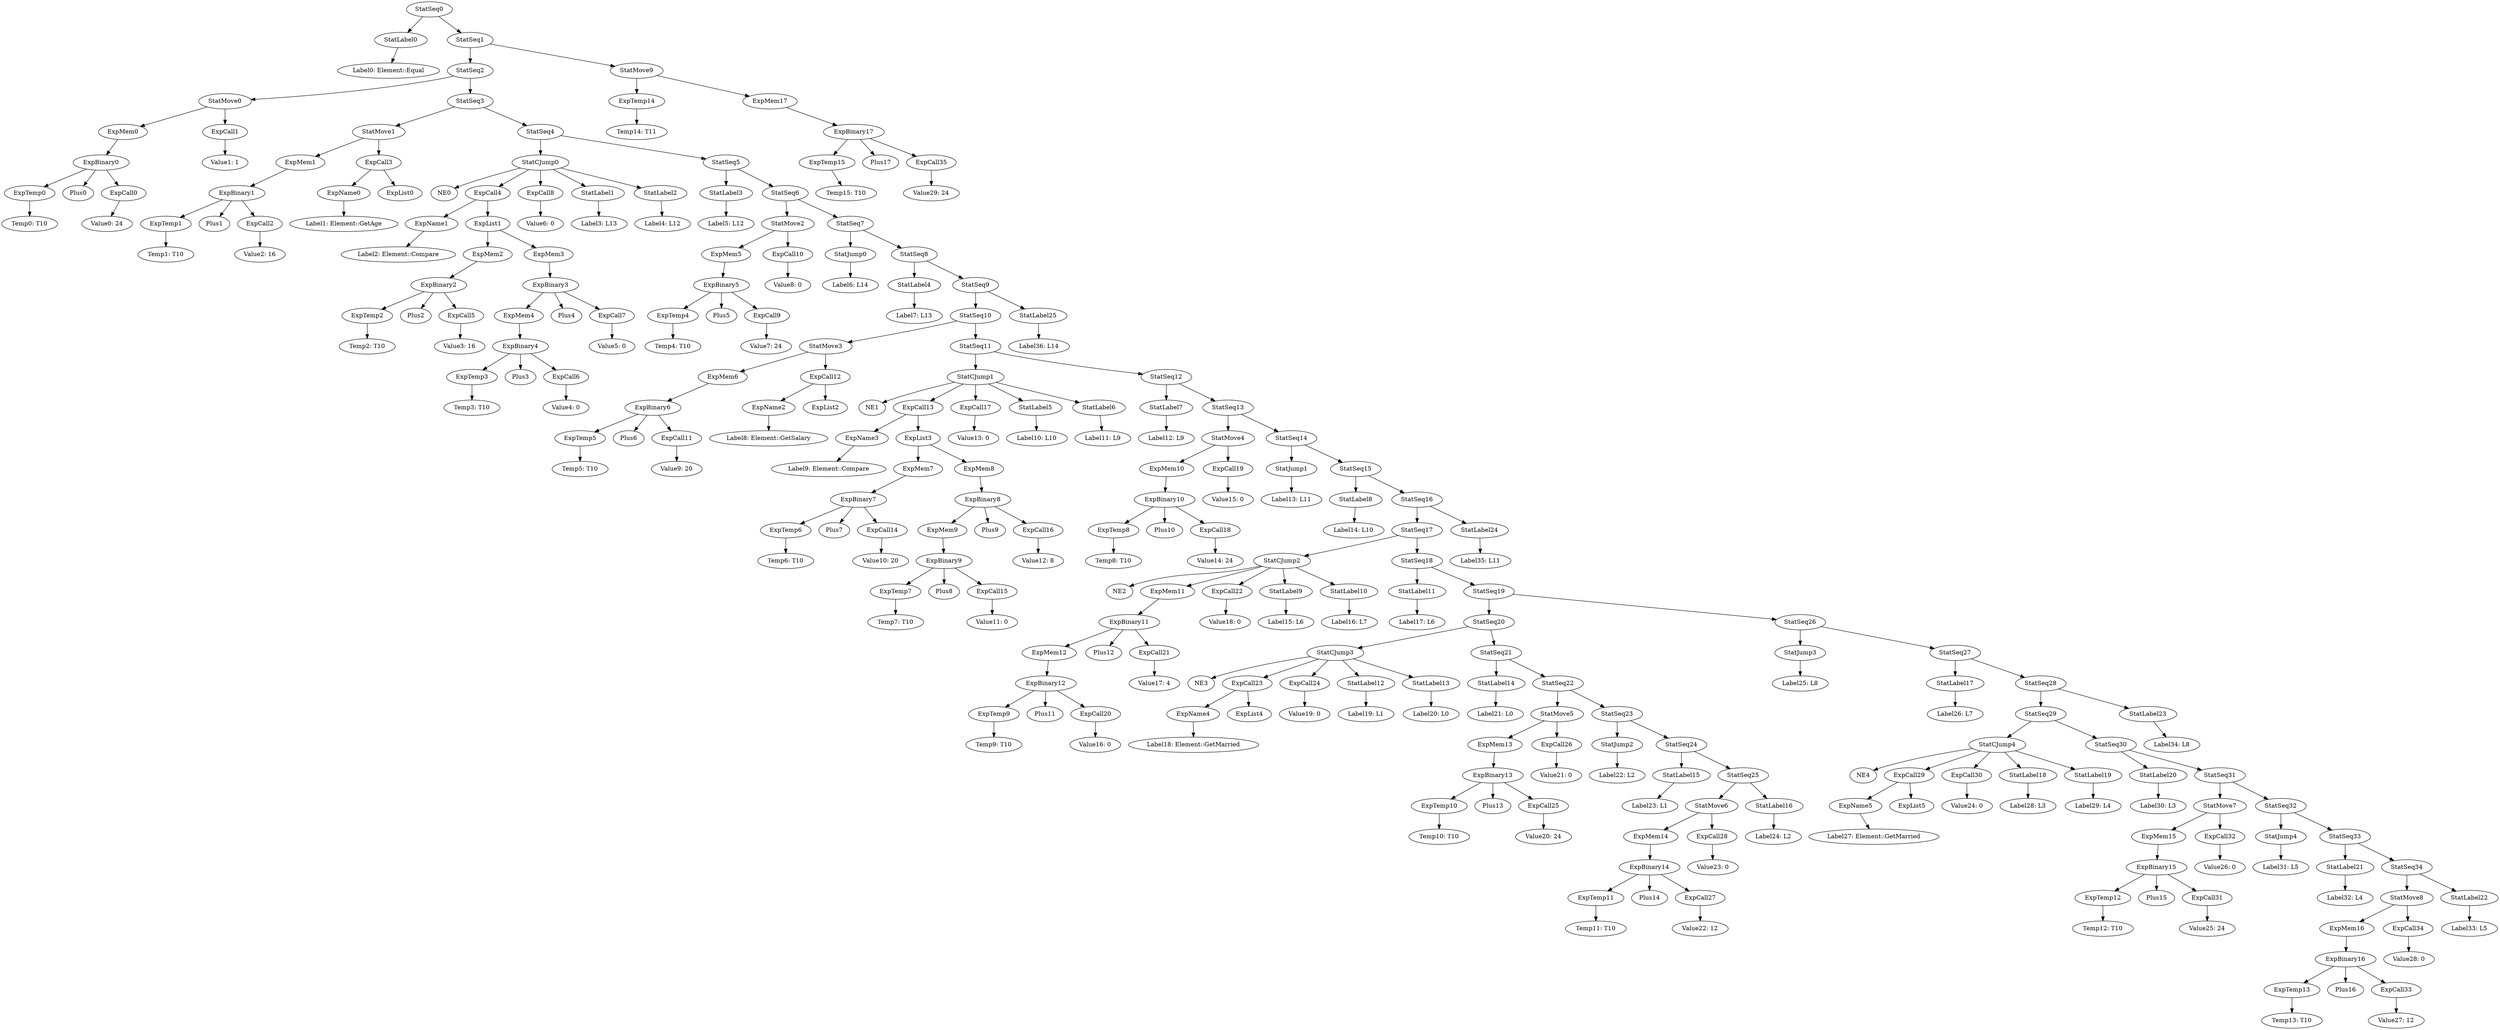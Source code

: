 digraph {
	ordering = out;
	ExpMem17 -> ExpBinary17;
	ExpCall35 -> "Value29: 24";
	ExpTemp15 -> "Temp15: T10";
	StatMove9 -> ExpTemp14;
	StatMove9 -> ExpMem17;
	ExpTemp14 -> "Temp14: T11";
	StatSeq9 -> StatSeq10;
	StatSeq9 -> StatLabel25;
	StatSeq28 -> StatSeq29;
	StatSeq28 -> StatLabel23;
	StatSeq34 -> StatMove8;
	StatSeq34 -> StatLabel22;
	ExpCall34 -> "Value28: 0";
	ExpCall33 -> "Value27: 12";
	ExpTemp13 -> "Temp13: T10";
	StatSeq32 -> StatJump4;
	StatSeq32 -> StatSeq33;
	StatJump4 -> "Label31: L5";
	ExpCall32 -> "Value26: 0";
	StatMove7 -> ExpMem15;
	StatMove7 -> ExpCall32;
	ExpCall31 -> "Value25: 24";
	ExpCall30 -> "Value24: 0";
	StatSeq19 -> StatSeq20;
	StatSeq19 -> StatSeq26;
	StatSeq25 -> StatMove6;
	StatSeq25 -> StatLabel16;
	ExpCall28 -> "Value23: 0";
	StatSeq26 -> StatJump3;
	StatSeq26 -> StatSeq27;
	StatMove6 -> ExpMem14;
	StatMove6 -> ExpCall28;
	ExpMem14 -> ExpBinary14;
	StatSeq31 -> StatMove7;
	StatSeq31 -> StatSeq32;
	ExpTemp11 -> "Temp11: T10";
	StatSeq24 -> StatLabel15;
	StatSeq24 -> StatSeq25;
	StatLabel15 -> "Label23: L1";
	StatSeq22 -> StatMove5;
	StatSeq22 -> StatSeq23;
	ExpBinary16 -> ExpTemp13;
	ExpBinary16 -> Plus16;
	ExpBinary16 -> ExpCall33;
	ExpCall26 -> "Value21: 0";
	ExpMem13 -> ExpBinary13;
	StatSeq21 -> StatLabel14;
	StatSeq21 -> StatSeq22;
	StatLabel14 -> "Label21: L0";
	StatLabel13 -> "Label20: L0";
	StatLabel12 -> "Label19: L1";
	StatLabel17 -> "Label26: L7";
	ExpCall24 -> "Value19: 0";
	StatSeq29 -> StatCJump4;
	StatSeq29 -> StatSeq30;
	ExpCall23 -> ExpName4;
	ExpCall23 -> ExpList4;
	ExpName4 -> "Label18: Element::GetMarried";
	StatCJump3 -> NE3;
	StatCJump3 -> ExpCall23;
	StatCJump3 -> ExpCall24;
	StatCJump3 -> StatLabel12;
	StatCJump3 -> StatLabel13;
	StatSeq18 -> StatLabel11;
	StatSeq18 -> StatSeq19;
	StatJump2 -> "Label22: L2";
	StatLabel10 -> "Label16: L7";
	StatLabel25 -> "Label36: L14";
	StatLabel9 -> "Label15: L6";
	ExpMem11 -> ExpBinary11;
	StatLabel24 -> "Label35: L11";
	ExpBinary13 -> ExpTemp10;
	ExpBinary13 -> Plus13;
	ExpBinary13 -> ExpCall25;
	StatMove2 -> ExpMem5;
	StatMove2 -> ExpCall10;
	ExpBinary5 -> ExpTemp4;
	ExpBinary5 -> Plus5;
	ExpBinary5 -> ExpCall9;
	StatSeq20 -> StatCJump3;
	StatSeq20 -> StatSeq21;
	StatSeq11 -> StatCJump1;
	StatSeq11 -> StatSeq12;
	ExpCall9 -> "Value7: 24";
	ExpMem3 -> ExpBinary3;
	StatMove8 -> ExpMem16;
	StatMove8 -> ExpCall34;
	StatLabel7 -> "Label12: L9";
	StatSeq6 -> StatMove2;
	StatSeq6 -> StatSeq7;
	StatLabel8 -> "Label14: L10";
	ExpCall10 -> "Value8: 0";
	ExpTemp3 -> "Temp3: T10";
	StatSeq8 -> StatLabel4;
	StatSeq8 -> StatSeq9;
	StatLabel23 -> "Label34: L8";
	ExpCall27 -> "Value22: 12";
	StatSeq2 -> StatMove0;
	StatSeq2 -> StatSeq3;
	ExpCall20 -> "Value16: 0";
	StatLabel16 -> "Label24: L2";
	ExpBinary1 -> ExpTemp1;
	ExpBinary1 -> Plus1;
	ExpBinary1 -> ExpCall2;
	ExpMem0 -> ExpBinary0;
	ExpCall18 -> "Value14: 24";
	ExpCall8 -> "Value6: 0";
	StatJump0 -> "Label6: L14";
	ExpCall1 -> "Value1: 1";
	StatLabel1 -> "Label3: L13";
	StatSeq1 -> StatSeq2;
	StatSeq1 -> StatMove9;
	StatLabel22 -> "Label33: L5";
	ExpMem2 -> ExpBinary2;
	ExpCall0 -> "Value0: 24";
	ExpBinary2 -> ExpTemp2;
	ExpBinary2 -> Plus2;
	ExpBinary2 -> ExpCall5;
	StatSeq30 -> StatLabel20;
	StatSeq30 -> StatSeq31;
	StatSeq17 -> StatCJump2;
	StatSeq17 -> StatSeq18;
	StatLabel0 -> "Label0: Element::Equal";
	ExpMem5 -> ExpBinary5;
	ExpBinary4 -> ExpTemp3;
	ExpBinary4 -> Plus3;
	ExpBinary4 -> ExpCall6;
	ExpList1 -> ExpMem2;
	ExpList1 -> ExpMem3;
	ExpTemp1 -> "Temp1: T10";
	StatSeq0 -> StatLabel0;
	StatSeq0 -> StatSeq1;
	ExpTemp0 -> "Temp0: T10";
	ExpTemp7 -> "Temp7: T10";
	StatMove0 -> ExpMem0;
	StatMove0 -> ExpCall1;
	ExpBinary15 -> ExpTemp12;
	ExpBinary15 -> Plus15;
	ExpBinary15 -> ExpCall31;
	ExpCall2 -> "Value2: 16";
	StatSeq3 -> StatMove1;
	StatSeq3 -> StatSeq4;
	StatLabel3 -> "Label5: L12";
	ExpBinary3 -> ExpMem4;
	ExpBinary3 -> Plus4;
	ExpBinary3 -> ExpCall7;
	ExpMem7 -> ExpBinary7;
	StatSeq15 -> StatLabel8;
	StatSeq15 -> StatSeq16;
	StatSeq33 -> StatLabel21;
	StatSeq33 -> StatSeq34;
	ExpBinary11 -> ExpMem12;
	ExpBinary11 -> Plus12;
	ExpBinary11 -> ExpCall21;
	ExpMem4 -> ExpBinary4;
	ExpBinary0 -> ExpTemp0;
	ExpBinary0 -> Plus0;
	ExpBinary0 -> ExpCall0;
	ExpMem1 -> ExpBinary1;
	ExpName1 -> "Label2: Element::Compare";
	StatSeq10 -> StatMove3;
	StatSeq10 -> StatSeq11;
	StatSeq14 -> StatJump1;
	StatSeq14 -> StatSeq15;
	ExpName0 -> "Label1: Element::GetAge";
	ExpBinary14 -> ExpTemp11;
	ExpBinary14 -> Plus14;
	ExpBinary14 -> ExpCall27;
	StatSeq5 -> StatLabel3;
	StatSeq5 -> StatSeq6;
	StatMove1 -> ExpMem1;
	StatMove1 -> ExpCall3;
	ExpMem9 -> ExpBinary9;
	StatSeq13 -> StatMove4;
	StatSeq13 -> StatSeq14;
	StatCJump0 -> NE0;
	StatCJump0 -> ExpCall4;
	StatCJump0 -> ExpCall8;
	StatCJump0 -> StatLabel1;
	StatCJump0 -> StatLabel2;
	ExpCall5 -> "Value3: 16";
	StatLabel11 -> "Label17: L6";
	ExpTemp2 -> "Temp2: T10";
	StatSeq16 -> StatSeq17;
	StatSeq16 -> StatLabel24;
	StatSeq7 -> StatJump0;
	StatSeq7 -> StatSeq8;
	ExpName2 -> "Label8: Element::GetSalary";
	ExpName5 -> "Label27: Element::GetMarried";
	ExpBinary12 -> ExpTemp9;
	ExpBinary12 -> Plus11;
	ExpBinary12 -> ExpCall20;
	ExpBinary17 -> ExpTemp15;
	ExpBinary17 -> Plus17;
	ExpBinary17 -> ExpCall35;
	ExpTemp5 -> "Temp5: T10";
	ExpTemp4 -> "Temp4: T10";
	StatLabel5 -> "Label10: L10";
	ExpMem16 -> ExpBinary16;
	ExpBinary6 -> ExpTemp5;
	ExpBinary6 -> Plus6;
	ExpBinary6 -> ExpCall11;
	ExpCall11 -> "Value9: 20";
	ExpMem12 -> ExpBinary12;
	ExpCall29 -> ExpName5;
	ExpCall29 -> ExpList5;
	ExpMem6 -> ExpBinary6;
	StatCJump2 -> NE2;
	StatCJump2 -> ExpMem11;
	StatCJump2 -> ExpCall22;
	StatCJump2 -> StatLabel9;
	StatCJump2 -> StatLabel10;
	StatMove3 -> ExpMem6;
	StatMove3 -> ExpCall12;
	ExpCall22 -> "Value18: 0";
	ExpCall3 -> ExpName0;
	ExpCall3 -> ExpList0;
	StatCJump1 -> NE1;
	StatCJump1 -> ExpCall13;
	StatCJump1 -> ExpCall17;
	StatCJump1 -> StatLabel5;
	StatCJump1 -> StatLabel6;
	ExpName3 -> "Label9: Element::Compare";
	StatLabel21 -> "Label32: L4";
	ExpCall13 -> ExpName3;
	ExpCall13 -> ExpList3;
	ExpMem15 -> ExpBinary15;
	ExpTemp8 -> "Temp8: T10";
	ExpTemp6 -> "Temp6: T10";
	ExpCall25 -> "Value20: 24";
	ExpCall14 -> "Value10: 20";
	StatLabel19 -> "Label29: L4";
	ExpList3 -> ExpMem7;
	ExpList3 -> ExpMem8;
	StatCJump4 -> NE4;
	StatCJump4 -> ExpCall29;
	StatCJump4 -> ExpCall30;
	StatCJump4 -> StatLabel18;
	StatCJump4 -> StatLabel19;
	ExpBinary7 -> ExpTemp6;
	ExpBinary7 -> Plus7;
	ExpBinary7 -> ExpCall14;
	ExpBinary9 -> ExpTemp7;
	ExpBinary9 -> Plus8;
	ExpBinary9 -> ExpCall15;
	StatJump3 -> "Label25: L8";
	ExpCall4 -> ExpName1;
	ExpCall4 -> ExpList1;
	ExpTemp9 -> "Temp9: T10";
	StatSeq27 -> StatLabel17;
	StatSeq27 -> StatSeq28;
	ExpCall15 -> "Value11: 0";
	ExpBinary8 -> ExpMem9;
	ExpBinary8 -> Plus9;
	ExpBinary8 -> ExpCall16;
	StatSeq23 -> StatJump2;
	StatSeq23 -> StatSeq24;
	StatLabel4 -> "Label7: L13";
	ExpCall16 -> "Value12: 8";
	ExpMem8 -> ExpBinary8;
	ExpCall17 -> "Value13: 0";
	ExpTemp12 -> "Temp12: T10";
	StatLabel18 -> "Label28: L3";
	StatLabel6 -> "Label11: L9";
	StatSeq12 -> StatLabel7;
	StatSeq12 -> StatSeq13;
	ExpBinary10 -> ExpTemp8;
	ExpBinary10 -> Plus10;
	ExpBinary10 -> ExpCall18;
	StatLabel20 -> "Label30: L3";
	ExpTemp10 -> "Temp10: T10";
	ExpCall6 -> "Value4: 0";
	ExpMem10 -> ExpBinary10;
	StatMove5 -> ExpMem13;
	StatMove5 -> ExpCall26;
	StatLabel2 -> "Label4: L12";
	ExpCall12 -> ExpName2;
	ExpCall12 -> ExpList2;
	StatMove4 -> ExpMem10;
	StatMove4 -> ExpCall19;
	ExpCall7 -> "Value5: 0";
	ExpCall19 -> "Value15: 0";
	StatSeq4 -> StatCJump0;
	StatSeq4 -> StatSeq5;
	StatJump1 -> "Label13: L11";
	ExpCall21 -> "Value17: 4";
}

